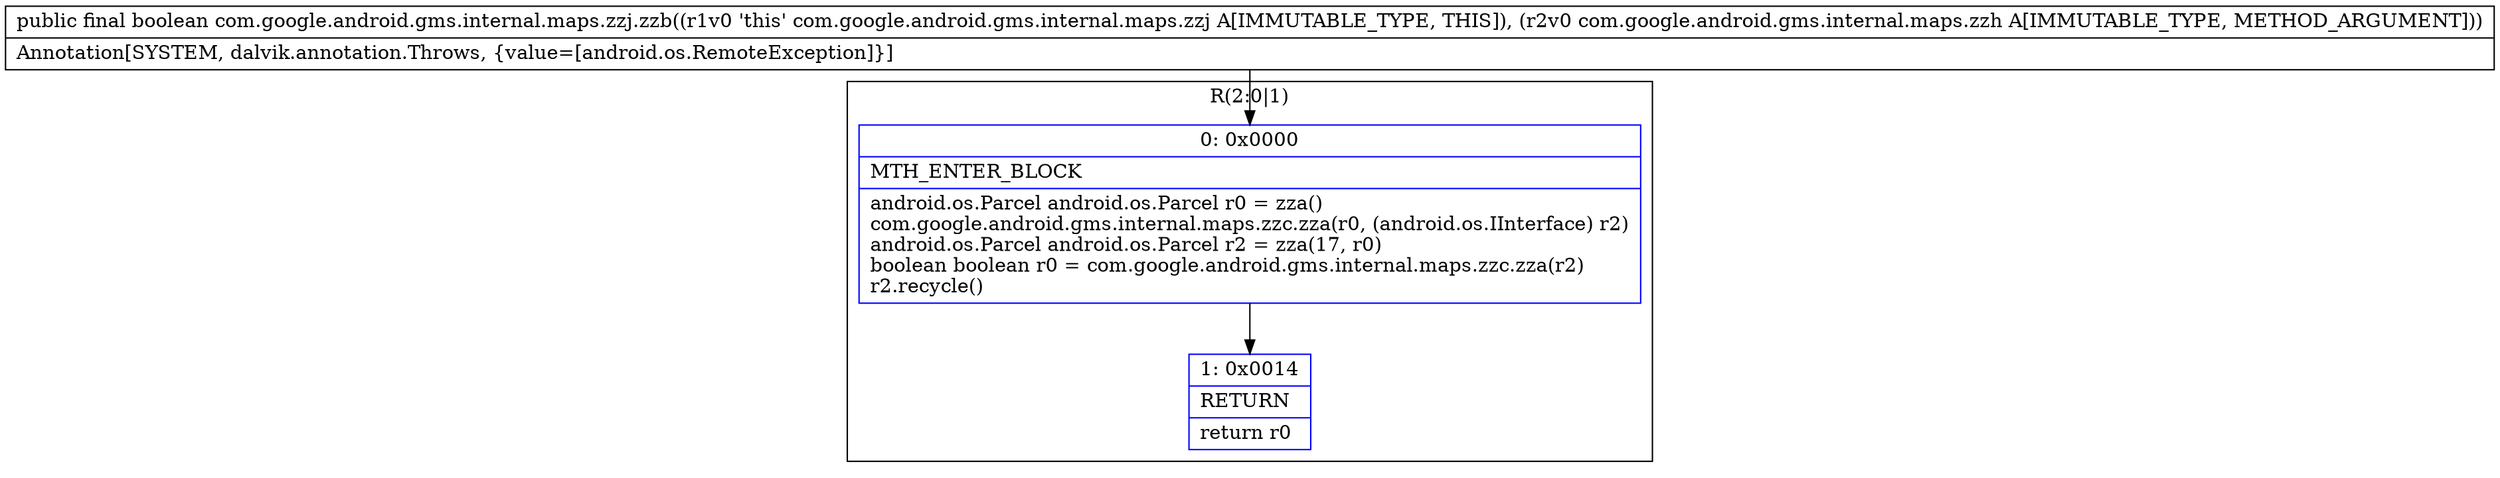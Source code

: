 digraph "CFG forcom.google.android.gms.internal.maps.zzj.zzb(Lcom\/google\/android\/gms\/internal\/maps\/zzh;)Z" {
subgraph cluster_Region_1265459907 {
label = "R(2:0|1)";
node [shape=record,color=blue];
Node_0 [shape=record,label="{0\:\ 0x0000|MTH_ENTER_BLOCK\l|android.os.Parcel android.os.Parcel r0 = zza()\lcom.google.android.gms.internal.maps.zzc.zza(r0, (android.os.IInterface) r2)\landroid.os.Parcel android.os.Parcel r2 = zza(17, r0)\lboolean boolean r0 = com.google.android.gms.internal.maps.zzc.zza(r2)\lr2.recycle()\l}"];
Node_1 [shape=record,label="{1\:\ 0x0014|RETURN\l|return r0\l}"];
}
MethodNode[shape=record,label="{public final boolean com.google.android.gms.internal.maps.zzj.zzb((r1v0 'this' com.google.android.gms.internal.maps.zzj A[IMMUTABLE_TYPE, THIS]), (r2v0 com.google.android.gms.internal.maps.zzh A[IMMUTABLE_TYPE, METHOD_ARGUMENT]))  | Annotation[SYSTEM, dalvik.annotation.Throws, \{value=[android.os.RemoteException]\}]\l}"];
MethodNode -> Node_0;
Node_0 -> Node_1;
}

